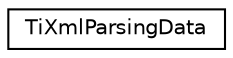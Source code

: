 digraph "Graphical Class Hierarchy"
{
  edge [fontname="Helvetica",fontsize="10",labelfontname="Helvetica",labelfontsize="10"];
  node [fontname="Helvetica",fontsize="10",shape=record];
  rankdir="LR";
  Node1 [label="TiXmlParsingData",height=0.2,width=0.4,color="black", fillcolor="white", style="filled",URL="$class_ti_xml_parsing_data.html",tooltip="Part of the tinyxml library. "];
}
